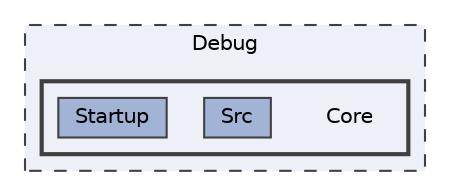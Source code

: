 digraph "Debug/Core"
{
 // LATEX_PDF_SIZE
  bgcolor="transparent";
  edge [fontname=Helvetica,fontsize=10,labelfontname=Helvetica,labelfontsize=10];
  node [fontname=Helvetica,fontsize=10,shape=box,height=0.2,width=0.4];
  compound=true
  subgraph clusterdir_faa8bedbcbaa373d57b77d9219afda20 {
    graph [ bgcolor="#edf0f7", pencolor="grey25", label="Debug", fontname=Helvetica,fontsize=10 style="filled,dashed", URL="dir_faa8bedbcbaa373d57b77d9219afda20.html",tooltip=""]
  subgraph clusterdir_23c2652425d83ad6c27be201e5d4bc42 {
    graph [ bgcolor="#edf0f7", pencolor="grey25", label="", fontname=Helvetica,fontsize=10 style="filled,bold", URL="dir_23c2652425d83ad6c27be201e5d4bc42.html",tooltip=""]
    dir_23c2652425d83ad6c27be201e5d4bc42 [shape=plaintext, label="Core"];
  dir_5ccc3da809161e26d2f0f2a9619d99db [label="Src", fillcolor="#a2b4d6", color="grey25", style="filled", URL="dir_5ccc3da809161e26d2f0f2a9619d99db.html",tooltip=""];
  dir_83d0c992437d1b46fe0e50a98b6965e2 [label="Startup", fillcolor="#a2b4d6", color="grey25", style="filled", URL="dir_83d0c992437d1b46fe0e50a98b6965e2.html",tooltip=""];
  }
  }
}
